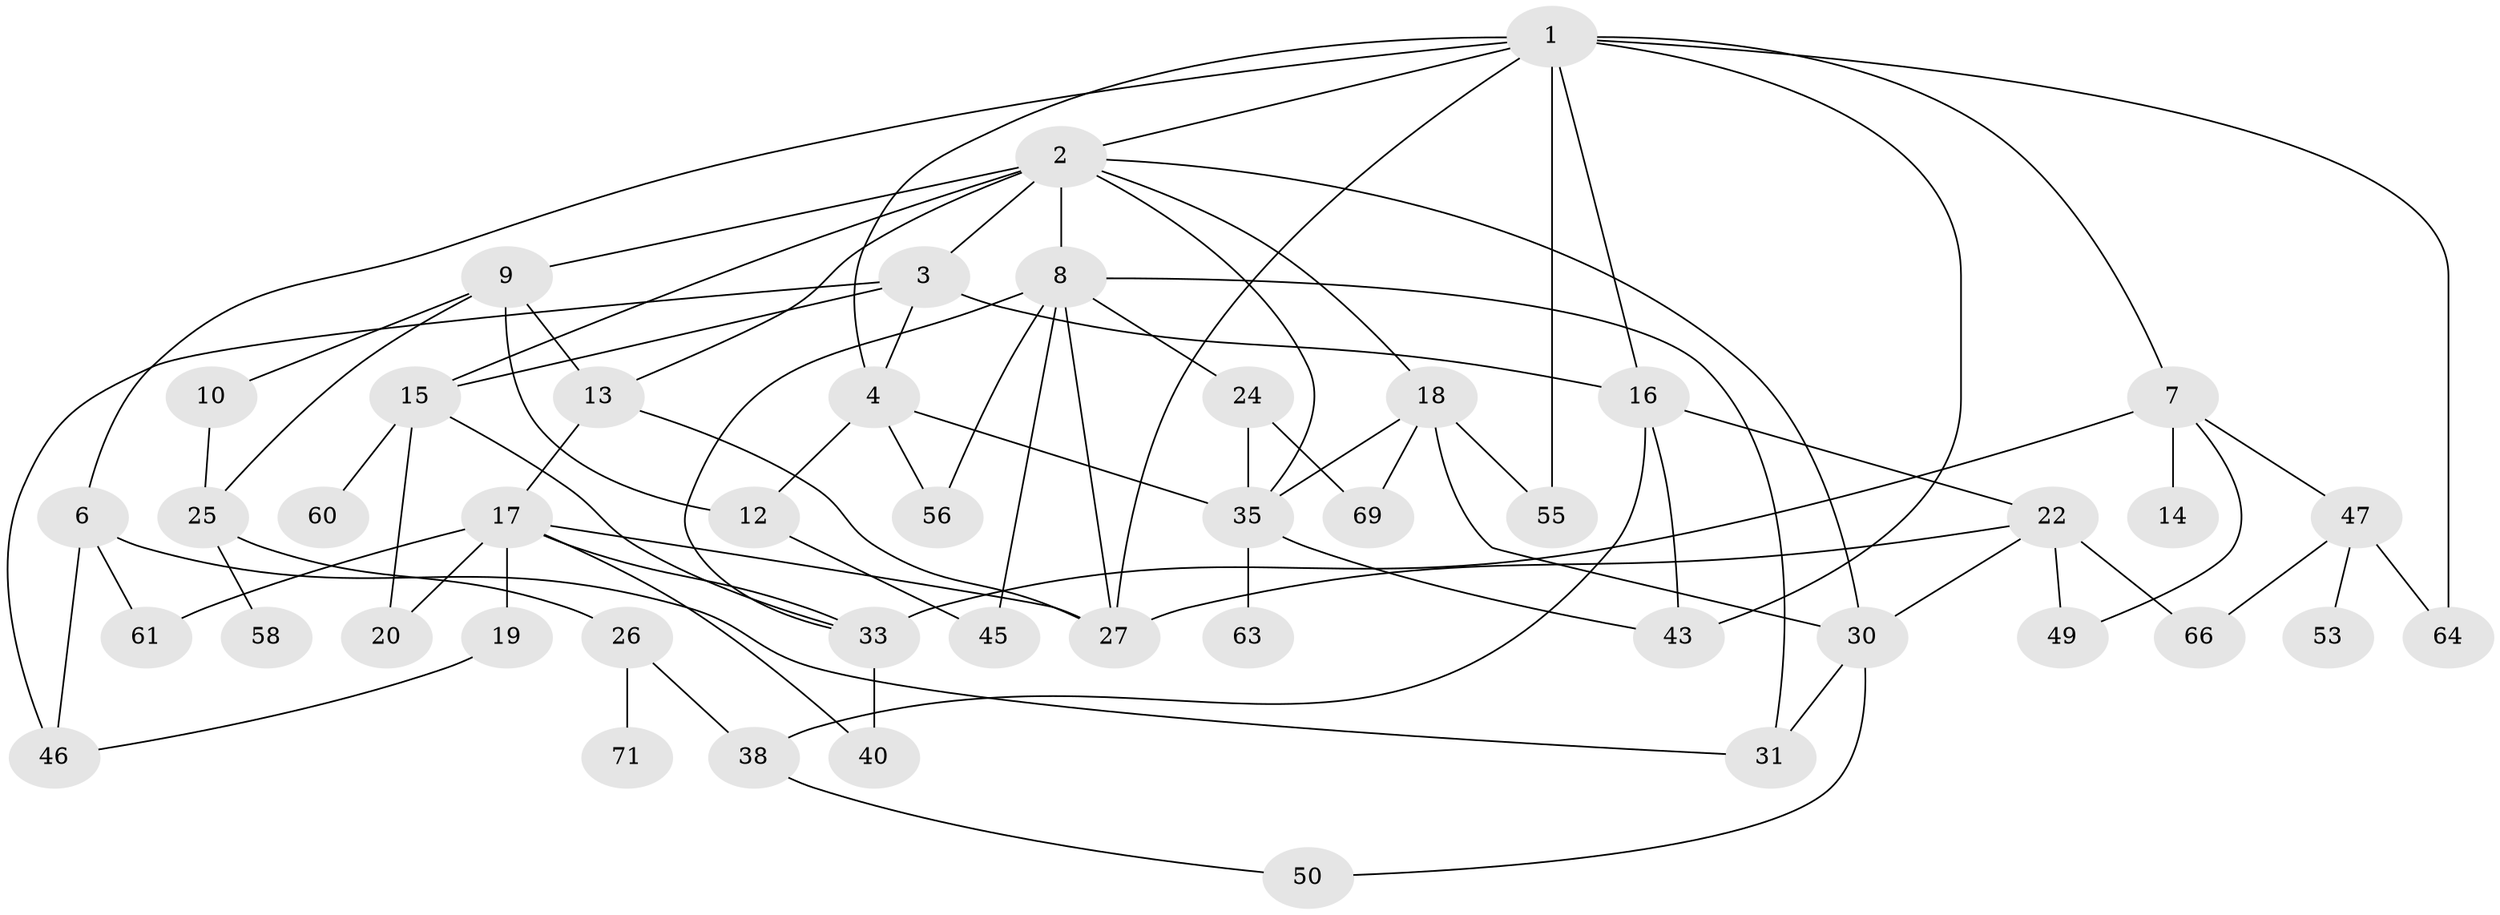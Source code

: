 // Generated by graph-tools (version 1.1) at 2025/51/02/27/25 19:51:36]
// undirected, 46 vertices, 81 edges
graph export_dot {
graph [start="1"]
  node [color=gray90,style=filled];
  1 [super="+51"];
  2 [super="+5"];
  3 [super="+67"];
  4 [super="+29"];
  6 [super="+54"];
  7;
  8 [super="+11"];
  9 [super="+48"];
  10 [super="+44"];
  12;
  13 [super="+23"];
  14;
  15 [super="+41"];
  16 [super="+21"];
  17 [super="+37"];
  18 [super="+28"];
  19;
  20;
  22 [super="+68"];
  24 [super="+36"];
  25 [super="+42"];
  26 [super="+32"];
  27 [super="+65"];
  30 [super="+34"];
  31;
  33 [super="+72"];
  35 [super="+39"];
  38;
  40;
  43 [super="+73"];
  45 [super="+59"];
  46;
  47 [super="+57"];
  49 [super="+52"];
  50;
  53 [super="+62"];
  55;
  56;
  58;
  60;
  61;
  63;
  64;
  66 [super="+70"];
  69;
  71;
  1 -- 2;
  1 -- 6;
  1 -- 7;
  1 -- 16;
  1 -- 64;
  1 -- 27;
  1 -- 4;
  1 -- 43;
  1 -- 55;
  2 -- 3;
  2 -- 9;
  2 -- 18;
  2 -- 30;
  2 -- 15;
  2 -- 8;
  2 -- 35;
  2 -- 13;
  3 -- 4 [weight=2];
  3 -- 15;
  3 -- 16;
  3 -- 46;
  4 -- 12;
  4 -- 56;
  4 -- 35;
  6 -- 61;
  6 -- 31;
  6 -- 46;
  7 -- 14;
  7 -- 33;
  7 -- 47;
  7 -- 49;
  8 -- 56;
  8 -- 31;
  8 -- 33;
  8 -- 24;
  8 -- 27;
  8 -- 45;
  9 -- 10;
  9 -- 13;
  9 -- 25;
  9 -- 12;
  10 -- 25;
  12 -- 45;
  13 -- 17;
  13 -- 27;
  15 -- 60;
  15 -- 33;
  15 -- 20;
  16 -- 22;
  16 -- 38;
  16 -- 43;
  17 -- 19;
  17 -- 20;
  17 -- 40;
  17 -- 61;
  17 -- 33;
  17 -- 27;
  18 -- 55;
  18 -- 69;
  18 -- 35;
  18 -- 30;
  19 -- 46;
  22 -- 30;
  22 -- 66;
  22 -- 49;
  22 -- 27;
  24 -- 69;
  24 -- 35;
  25 -- 26;
  25 -- 58;
  26 -- 38;
  26 -- 71;
  30 -- 31;
  30 -- 50;
  33 -- 40;
  35 -- 63;
  35 -- 43;
  38 -- 50;
  47 -- 53;
  47 -- 66;
  47 -- 64;
}
